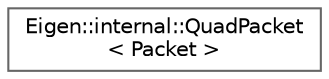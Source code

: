 digraph "Graphical Class Hierarchy"
{
 // LATEX_PDF_SIZE
  bgcolor="transparent";
  edge [fontname=Helvetica,fontsize=10,labelfontname=Helvetica,labelfontsize=10];
  node [fontname=Helvetica,fontsize=10,shape=box,height=0.2,width=0.4];
  rankdir="LR";
  Node0 [id="Node000000",label="Eigen::internal::QuadPacket\l\< Packet \>",height=0.2,width=0.4,color="grey40", fillcolor="white", style="filled",URL="$structEigen_1_1internal_1_1QuadPacket.html",tooltip=" "];
}
